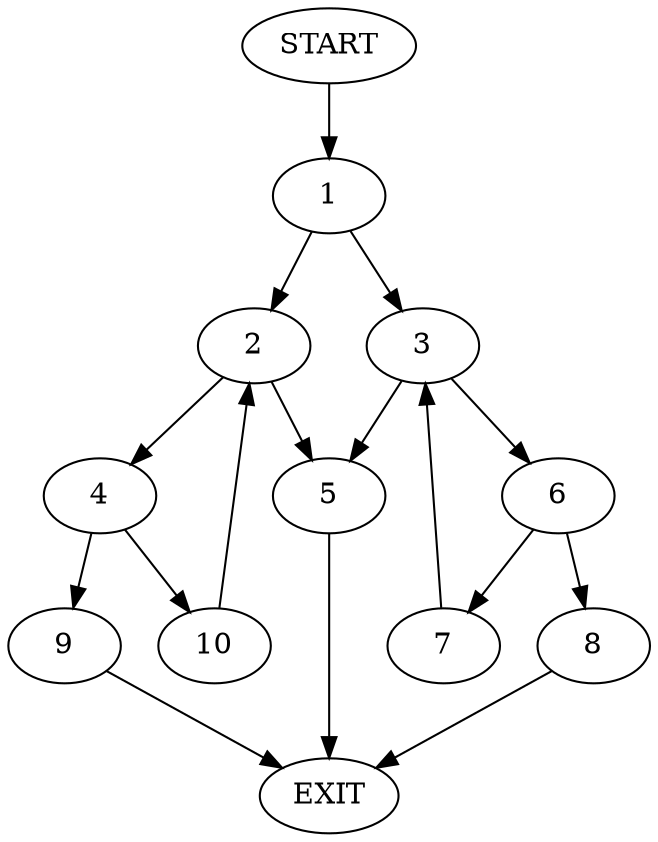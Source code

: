 digraph {
0 [label="START"]
11 [label="EXIT"]
0 -> 1
1 -> 2
1 -> 3
2 -> 4
2 -> 5
3 -> 5
3 -> 6
5 -> 11
6 -> 7
6 -> 8
7 -> 3
8 -> 11
4 -> 9
4 -> 10
9 -> 11
10 -> 2
}
